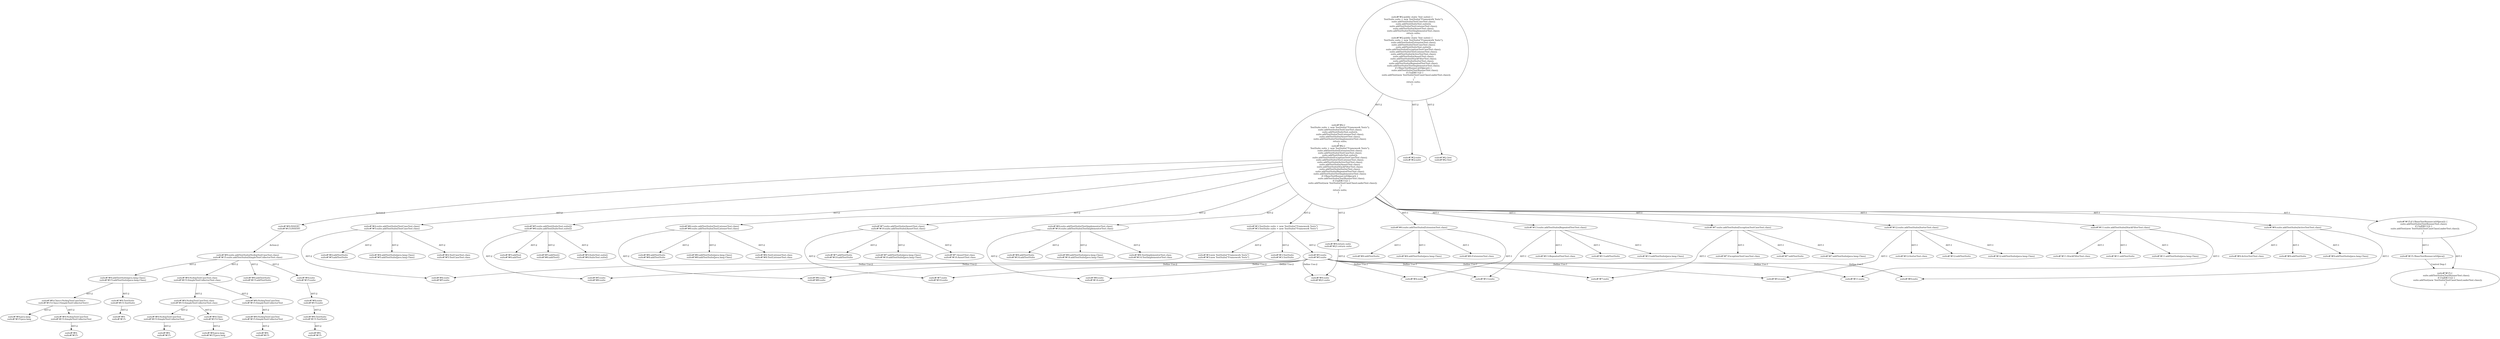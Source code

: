 digraph "Pattern" {
0 [label="suite#?#9:INSERT
suite#?#15:INSERT" shape=ellipse]
1 [label="suite#?#2:\{
    TestSuite suite = new TestSuite(\"Framework Tests\");
    suite.addTestSuite(TestCaseTest.class);
    suite.addTest(SuiteTest.suite());
    suite.addTestSuite(TestListenerTest.class);
    suite.addTestSuite(AssertTest.class);
    suite.addTestSuite(TestImplementorTest.class);
    return suite;
\}
suite#?#2:\{
    TestSuite suite = new TestSuite(\"Framework Tests\");
    suite.addTestSuite(ExtensionTest.class);
    suite.addTestSuite(TestCaseTest.class);
    suite.addTest(SuiteTest.suite());
    suite.addTestSuite(ExceptionTestCaseTest.class);
    suite.addTestSuite(TestListenerTest.class);
    suite.addTestSuite(ActiveTestTest.class);
    suite.addTestSuite(AssertTest.class);
    suite.addTestSuite(StackFilterTest.class);
    suite.addTestSuite(SorterTest.class);
    suite.addTestSuite(RepeatedTestTest.class);
    suite.addTestSuite(TestImplementorTest.class);
    if (!BaseTestRunner.inVAJava()) \{
        suite.addTestSuite(TextRunnerTest.class);
        if (!isJDK11()) \{
            suite.addTest(new TestSuite(TestCaseClassLoaderTest.class));
        \}
    \}
    return suite;
\}" shape=ellipse]
2 [label="suite#?#2:public static Test suite() \{
    TestSuite suite = new TestSuite(\"Framework Tests\");
    suite.addTestSuite(TestCaseTest.class);
    suite.addTest(SuiteTest.suite());
    suite.addTestSuite(TestListenerTest.class);
    suite.addTestSuite(AssertTest.class);
    suite.addTestSuite(TestImplementorTest.class);
    return suite;
\}
suite#?#2:public static Test suite() \{
    TestSuite suite = new TestSuite(\"Framework Tests\");
    suite.addTestSuite(ExtensionTest.class);
    suite.addTestSuite(TestCaseTest.class);
    suite.addTest(SuiteTest.suite());
    suite.addTestSuite(ExceptionTestCaseTest.class);
    suite.addTestSuite(TestListenerTest.class);
    suite.addTestSuite(ActiveTestTest.class);
    suite.addTestSuite(AssertTest.class);
    suite.addTestSuite(StackFilterTest.class);
    suite.addTestSuite(SorterTest.class);
    suite.addTestSuite(RepeatedTestTest.class);
    suite.addTestSuite(TestImplementorTest.class);
    if (!BaseTestRunner.inVAJava()) \{
        suite.addTestSuite(TextRunnerTest.class);
        if (!isJDK11()) \{
            suite.addTest(new TestSuite(TestCaseClassLoaderTest.class));
        \}
    \}
    return suite;
\}" shape=ellipse]
3 [label="suite#?#2:suite
suite#?#2:suite" shape=ellipse]
4 [label="suite#?#2:Test
suite#?#2:Test" shape=ellipse]
5 [label="suite#?#3:TestSuite suite = new TestSuite(\"Framework Tests\")
suite#?#3:TestSuite suite = new TestSuite(\"Framework Tests\")" shape=ellipse]
6 [label="suite#?#3:suite
suite#?#3:suite" shape=ellipse]
7 [label="suite#?#3:TestSuite
suite#?#3:TestSuite" shape=ellipse]
8 [label="suite#?#3:new TestSuite(\"Framework Tests\")
suite#?#3:new TestSuite(\"Framework Tests\")" shape=ellipse]
9 [label="suite#?#4:suite.addTestSuite(TestCaseTest.class)
suite#?#5:suite.addTestSuite(TestCaseTest.class)" shape=ellipse]
10 [label="suite#?#4:addTestSuite
suite#?#5:addTestSuite" shape=ellipse]
11 [label="suite#?#4:suite
suite#?#5:suite" shape=ellipse]
12 [label="suite#?#4:addTestSuite(java.lang.Class)
suite#?#5:addTestSuite(java.lang.Class)" shape=ellipse]
13 [label="suite#?#4:TestCaseTest.class
suite#?#5:TestCaseTest.class" shape=ellipse]
14 [label="suite#?#5:suite.addTest(SuiteTest.suite())
suite#?#6:suite.addTest(SuiteTest.suite())" shape=ellipse]
15 [label="suite#?#5:addTest
suite#?#6:addTest" shape=ellipse]
16 [label="suite#?#5:suite
suite#?#6:suite" shape=ellipse]
17 [label="suite#?#5:addTest()
suite#?#6:addTest()" shape=ellipse]
18 [label="suite#?#5:SuiteTest.suite()
suite#?#6:SuiteTest.suite()" shape=ellipse]
19 [label="suite#?#6:suite.addTestSuite(TestListenerTest.class)
suite#?#8:suite.addTestSuite(TestListenerTest.class)" shape=ellipse]
20 [label="suite#?#6:addTestSuite
suite#?#8:addTestSuite" shape=ellipse]
21 [label="suite#?#6:suite
suite#?#8:suite" shape=ellipse]
22 [label="suite#?#6:addTestSuite(java.lang.Class)
suite#?#8:addTestSuite(java.lang.Class)" shape=ellipse]
23 [label="suite#?#6:TestListenerTest.class
suite#?#8:TestListenerTest.class" shape=ellipse]
24 [label="suite#?#7:suite.addTestSuite(AssertTest.class)
suite#?#10:suite.addTestSuite(AssertTest.class)" shape=ellipse]
25 [label="suite#?#7:addTestSuite
suite#?#10:addTestSuite" shape=ellipse]
26 [label="suite#?#7:suite
suite#?#10:suite" shape=ellipse]
27 [label="suite#?#7:addTestSuite(java.lang.Class)
suite#?#10:addTestSuite(java.lang.Class)" shape=ellipse]
28 [label="suite#?#7:AssertTest.class
suite#?#10:AssertTest.class" shape=ellipse]
29 [label="suite#?#8:suite.addTestSuite(TestImplementorTest.class)
suite#?#14:suite.addTestSuite(TestImplementorTest.class)" shape=ellipse]
30 [label="suite#?#8:addTestSuite
suite#?#14:addTestSuite" shape=ellipse]
31 [label="suite#?#8:suite
suite#?#14:suite" shape=ellipse]
32 [label="suite#?#8:addTestSuite(java.lang.Class)
suite#?#14:addTestSuite(java.lang.Class)" shape=ellipse]
33 [label="suite#?#8:TestImplementorTest.class
suite#?#14:TestImplementorTest.class" shape=ellipse]
34 [label="suite#?#9:return suite
suite#?#21:return suite" shape=ellipse]
35 [label="suite#?#9:suite
suite#?#21:suite" shape=ellipse]
36 [label="suite#?#9:suite.addTestSuite(NoArgTestCaseTest.class)
suite#?#15:suite.addTestSuite(SimpleTestCollectorTest.class)" shape=ellipse]
37 [label="suite#?#9:addTestSuite
suite#?#15:addTestSuite" shape=ellipse]
38 [label="suite#?#9:suite
suite#?#15:suite" shape=ellipse]
39 [label="suite#?#9:suite
suite#?#15:suite" shape=ellipse]
40 [label="suite#?#9:TestSuite
suite#?#15:TestSuite" shape=ellipse]
41 [label="suite#?#9:
suite#?#15:" shape=ellipse]
42 [label="suite#?#9:addTestSuite(java.lang.Class)
suite#?#15:addTestSuite(java.lang.Class)" shape=ellipse]
43 [label="suite#?#9:TestSuite
suite#?#15:TestSuite" shape=ellipse]
44 [label="suite#?#9:
suite#?#15:" shape=ellipse]
45 [label="suite#?#9:Class<NoArgTestCaseTest>
suite#?#15:Class<SimpleTestCollectorTest>" shape=ellipse]
46 [label="suite#?#9:java.lang
suite#?#15:java.lang" shape=ellipse]
47 [label="suite#?#9:NoArgTestCaseTest
suite#?#15:SimpleTestCollectorTest" shape=ellipse]
48 [label="suite#?#9:
suite#?#15:" shape=ellipse]
49 [label="suite#?#9:NoArgTestCaseTest.class
suite#?#15:SimpleTestCollectorTest.class" shape=ellipse]
50 [label="suite#?#9:NoArgTestCaseTest
suite#?#15:SimpleTestCollectorTest" shape=ellipse]
51 [label="suite#?#9:NoArgTestCaseTest
suite#?#15:SimpleTestCollectorTest" shape=ellipse]
52 [label="suite#?#9:
suite#?#15:" shape=ellipse]
53 [label="suite#?#9:NoArgTestCaseTest.class
suite#?#15:SimpleTestCollectorTest.class" shape=ellipse]
54 [label="suite#?#9:NoArgTestCaseTest
suite#?#15:SimpleTestCollectorTest" shape=ellipse]
55 [label="suite#?#9:
suite#?#15:" shape=ellipse]
56 [label="suite#?#9:Class
suite#?#15:Class" shape=ellipse]
57 [label="suite#?#9:java.lang
suite#?#15:java.lang" shape=ellipse]
58 [label="suite#?#9:suite.addTestSuite(ActiveTestTest.class)" shape=ellipse]
59 [label="suite#?#4:suite.addTestSuite(ExtensionTest.class)" shape=ellipse]
60 [label="suite#?#4:suite" shape=ellipse]
61 [label="suite#?#4:ExtensionTest.class" shape=ellipse]
62 [label="suite#?#15:if (!BaseTestRunner.inVAJava()) \{
    suite.addTestSuite(TextRunnerTest.class);
    if (!isJDK11()) \{
        suite.addTest(new TestSuite(TestCaseClassLoaderTest.class));
    \}
\}" shape=ellipse]
63 [label="suite#?#12:SorterTest.class" shape=ellipse]
64 [label="suite#?#13:suite" shape=ellipse]
65 [label="suite#?#11:suite.addTestSuite(StackFilterTest.class)" shape=ellipse]
66 [label="suite#?#11:StackFilterTest.class" shape=ellipse]
67 [label="suite#?#7:suite.addTestSuite(ExceptionTestCaseTest.class)" shape=ellipse]
68 [label="suite#?#7:suite" shape=ellipse]
69 [label="suite#?#12:suite" shape=ellipse]
70 [label="suite#?#15:!BaseTestRunner.inVAJava()" shape=ellipse]
71 [label="suite#?#11:suite" shape=ellipse]
72 [label="suite#?#12:suite.addTestSuite(SorterTest.class)" shape=ellipse]
73 [label="suite#?#15:\{
    suite.addTestSuite(TextRunnerTest.class);
    if (!isJDK11()) \{
        suite.addTest(new TestSuite(TestCaseClassLoaderTest.class));
    \}
\}" shape=ellipse]
74 [label="suite#?#7:ExceptionTestCaseTest.class" shape=ellipse]
75 [label="suite#?#9:suite" shape=ellipse]
76 [label="suite#?#13:suite.addTestSuite(RepeatedTestTest.class)" shape=ellipse]
77 [label="suite#?#13:RepeatedTestTest.class" shape=ellipse]
78 [label="suite#?#9:ActiveTestTest.class" shape=ellipse]
79 [label="suite#?#4:addTestSuite" shape=ellipse]
80 [label="suite#?#7:addTestSuite" shape=ellipse]
81 [label="suite#?#9:addTestSuite" shape=ellipse]
82 [label="suite#?#11:addTestSuite" shape=ellipse]
83 [label="suite#?#12:addTestSuite" shape=ellipse]
84 [label="suite#?#13:addTestSuite" shape=ellipse]
85 [label="suite#?#4:addTestSuite(java.lang.Class)" shape=ellipse]
86 [label="suite#?#7:addTestSuite(java.lang.Class)" shape=ellipse]
87 [label="suite#?#9:addTestSuite(java.lang.Class)" shape=ellipse]
88 [label="suite#?#11:addTestSuite(java.lang.Class)" shape=ellipse]
89 [label="suite#?#12:addTestSuite(java.lang.Class)" shape=ellipse]
90 [label="suite#?#13:addTestSuite(java.lang.Class)" shape=ellipse]
0 -> 36 [label="Action:2"];
1 -> 0 [label="Action:2"];
1 -> 5 [label="AST:2"];
1 -> 9 [label="AST:2"];
1 -> 14 [label="AST:2"];
1 -> 19 [label="AST:2"];
1 -> 24 [label="AST:2"];
1 -> 29 [label="AST:2"];
1 -> 34 [label="AST:2"];
1 -> 58 [label="AST:1"];
1 -> 59 [label="AST:1"];
1 -> 62 [label="AST:1"];
1 -> 65 [label="AST:1"];
1 -> 67 [label="AST:1"];
1 -> 72 [label="AST:1"];
1 -> 76 [label="AST:1"];
2 -> 1 [label="AST:2"];
2 -> 3 [label="AST:2"];
2 -> 4 [label="AST:2"];
5 -> 6 [label="AST:2"];
5 -> 7 [label="AST:2"];
5 -> 8 [label="AST:2"];
6 -> 11 [label="Define Use:2"];
6 -> 16 [label="Define Use:2"];
6 -> 21 [label="Define Use:2"];
6 -> 26 [label="Define Use:2"];
6 -> 31 [label="Define Use:2"];
6 -> 35 [label="Define Use:2"];
6 -> 60 [label="Define Use:1"];
6 -> 64 [label="Define Use:1"];
6 -> 68 [label="Define Use:1"];
6 -> 69 [label="Define Use:1"];
6 -> 71 [label="Define Use:1"];
6 -> 75 [label="Define Use:1"];
9 -> 10 [label="AST:2"];
9 -> 11 [label="AST:2"];
9 -> 12 [label="AST:2"];
9 -> 13 [label="AST:2"];
14 -> 15 [label="AST:2"];
14 -> 16 [label="AST:2"];
14 -> 17 [label="AST:2"];
14 -> 18 [label="AST:2"];
19 -> 20 [label="AST:2"];
19 -> 21 [label="AST:2"];
19 -> 22 [label="AST:2"];
19 -> 23 [label="AST:2"];
24 -> 25 [label="AST:2"];
24 -> 26 [label="AST:2"];
24 -> 27 [label="AST:2"];
24 -> 28 [label="AST:2"];
29 -> 30 [label="AST:2"];
29 -> 31 [label="AST:2"];
29 -> 32 [label="AST:2"];
29 -> 33 [label="AST:2"];
34 -> 35 [label="AST:2"];
36 -> 37 [label="AST:2"];
36 -> 38 [label="AST:2"];
36 -> 42 [label="AST:2"];
36 -> 49 [label="AST:2"];
38 -> 39 [label="AST:2"];
39 -> 40 [label="AST:2"];
40 -> 41 [label="AST:2"];
42 -> 43 [label="AST:2"];
42 -> 45 [label="AST:2"];
43 -> 44 [label="AST:2"];
45 -> 46 [label="AST:2"];
45 -> 47 [label="AST:2"];
47 -> 48 [label="AST:2"];
49 -> 50 [label="AST:2"];
49 -> 53 [label="AST:2"];
50 -> 51 [label="AST:2"];
51 -> 52 [label="AST:2"];
53 -> 54 [label="AST:2"];
53 -> 56 [label="AST:2"];
54 -> 55 [label="AST:2"];
56 -> 57 [label="AST:2"];
58 -> 81 [label="AST:1"];
58 -> 75 [label="AST:1"];
58 -> 87 [label="AST:1"];
58 -> 78 [label="AST:1"];
59 -> 79 [label="AST:1"];
59 -> 60 [label="AST:1"];
59 -> 85 [label="AST:1"];
59 -> 61 [label="AST:1"];
62 -> 70 [label="AST:1"];
62 -> 73 [label="AST:1"];
65 -> 82 [label="AST:1"];
65 -> 71 [label="AST:1"];
65 -> 88 [label="AST:1"];
65 -> 66 [label="AST:1"];
67 -> 80 [label="AST:1"];
67 -> 68 [label="AST:1"];
67 -> 86 [label="AST:1"];
67 -> 74 [label="AST:1"];
70 -> 73 [label="Control Dep:1"];
72 -> 63 [label="AST:1"];
72 -> 69 [label="AST:1"];
72 -> 83 [label="AST:1"];
72 -> 89 [label="AST:1"];
76 -> 64 [label="AST:1"];
76 -> 84 [label="AST:1"];
76 -> 90 [label="AST:1"];
76 -> 77 [label="AST:1"];
}
